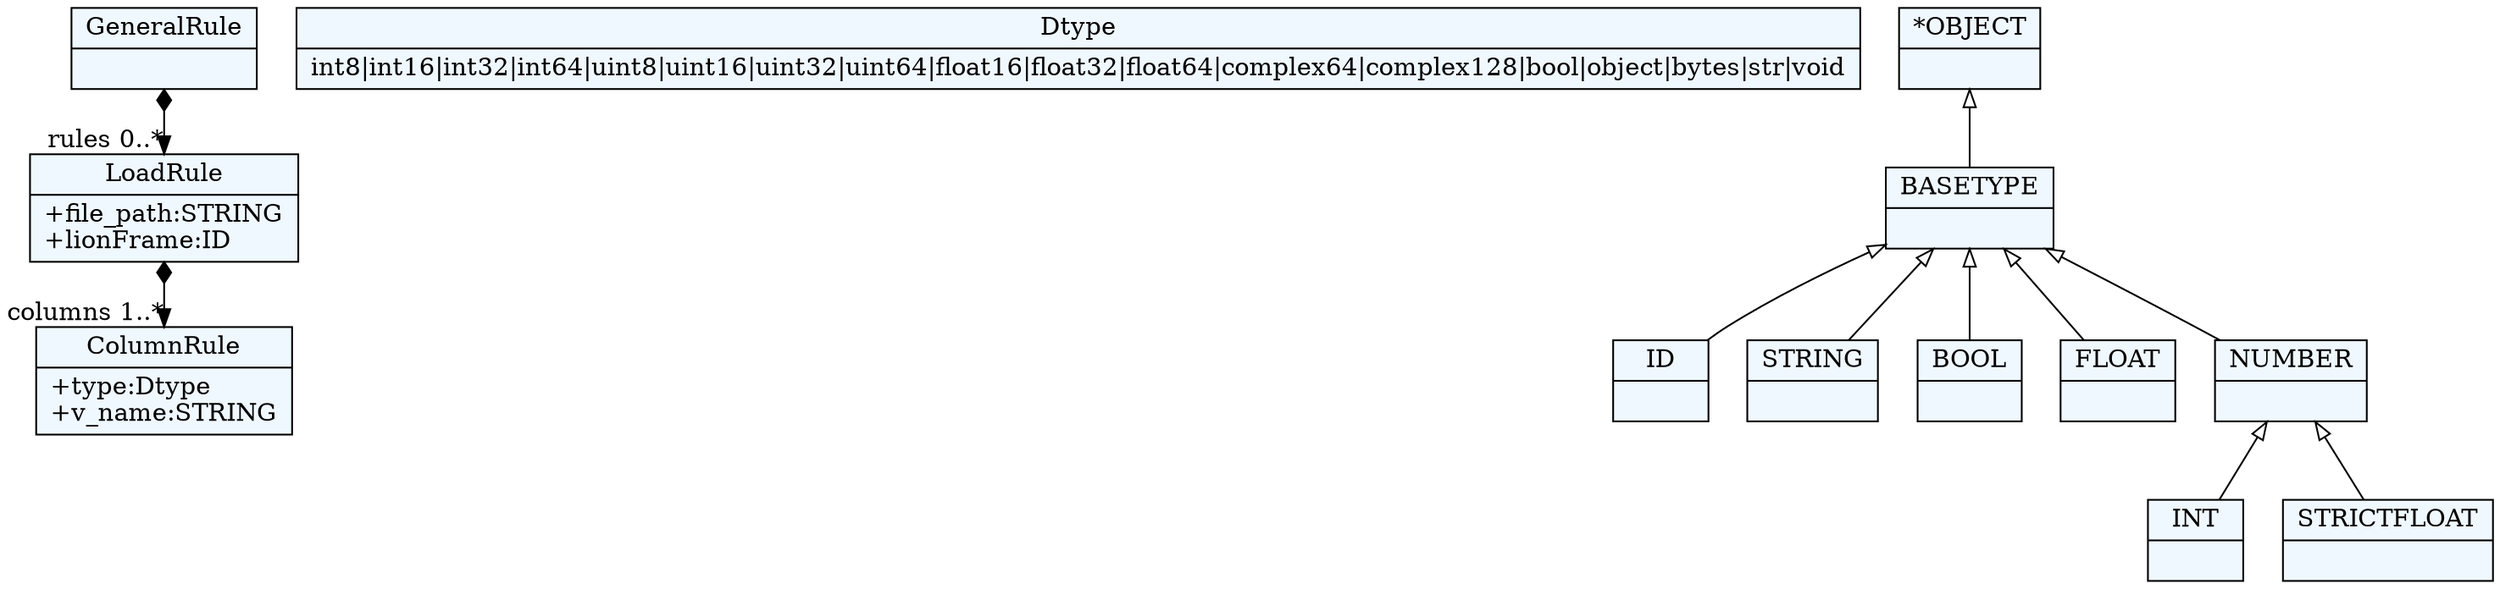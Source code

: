 
    digraph textX {
    fontname = "Bitstream Vera Sans"
    fontsize = 8
    node[
        shape=record,
        style=filled,
        fillcolor=aliceblue
    ]
    nodesep = 0.3
    edge[dir=black,arrowtail=empty]


29581456[ label="{GeneralRule|}"]

29565440[ label="{LoadRule|+file_path:STRING\l+lionFrame:ID\l}"]

29747696[ label="{ColumnRule|+type:Dtype\l+v_name:STRING\l}"]

29753232[ label="{Dtype|int8\|int16\|int32\|int64\|uint8\|uint16\|uint32\|uint64\|float16\|float32\|float64\|complex64\|complex128\|bool\|object\|bytes\|str\|void}"]

29562496[ label="{ID|}"]

29567440[ label="{STRING|}"]

29572384[ label="{BOOL|}"]

29577920[ label="{INT|}"]

29583456[ label="{FLOAT|}"]

29589536[ label="{STRICTFLOAT|}"]

29595072[ label="{NUMBER|}"]

29601200[ label="{BASETYPE|}"]

29606736[ label="{*OBJECT|}"]



29581456 -> 29565440[arrowtail=diamond, dir=both, headlabel="rules 0..*"]
29565440 -> 29747696[arrowtail=diamond, dir=both, headlabel="columns 1..*"]
29595072 -> 29589536 [dir=back]
29595072 -> 29577920 [dir=back]
29601200 -> 29595072 [dir=back]
29601200 -> 29583456 [dir=back]
29601200 -> 29572384 [dir=back]
29601200 -> 29562496 [dir=back]
29601200 -> 29567440 [dir=back]
29606736 -> 29601200 [dir=back]

}
